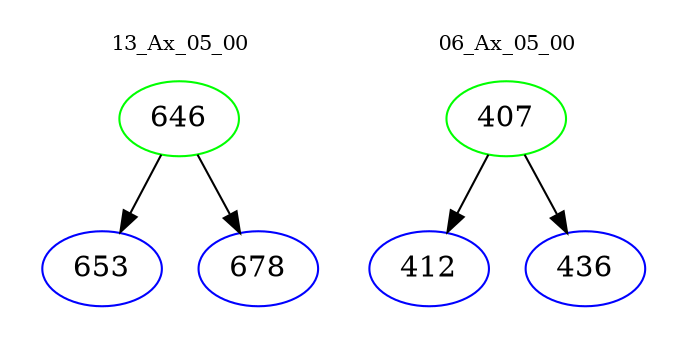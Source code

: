 digraph{
subgraph cluster_0 {
color = white
label = "13_Ax_05_00";
fontsize=10;
T0_646 [label="646", color="green"]
T0_646 -> T0_653 [color="black"]
T0_653 [label="653", color="blue"]
T0_646 -> T0_678 [color="black"]
T0_678 [label="678", color="blue"]
}
subgraph cluster_1 {
color = white
label = "06_Ax_05_00";
fontsize=10;
T1_407 [label="407", color="green"]
T1_407 -> T1_412 [color="black"]
T1_412 [label="412", color="blue"]
T1_407 -> T1_436 [color="black"]
T1_436 [label="436", color="blue"]
}
}
